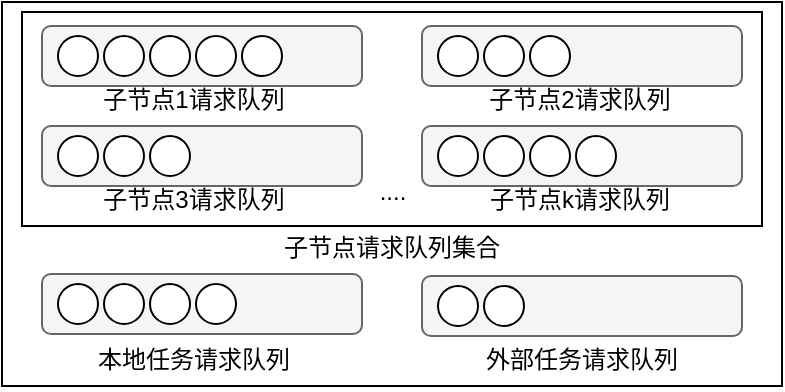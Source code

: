 <mxfile version="26.2.10">
  <diagram name="第 1 页" id="HVG5GsldBCJp14MCFW3S">
    <mxGraphModel dx="451" dy="299" grid="1" gridSize="10" guides="1" tooltips="1" connect="1" arrows="1" fold="1" page="1" pageScale="1" pageWidth="827" pageHeight="1169" math="0" shadow="0">
      <root>
        <mxCell id="0" />
        <mxCell id="1" parent="0" />
        <mxCell id="Q14jUxAjCm6_SwhUG6i5-1" value="" style="rounded=0;whiteSpace=wrap;html=1;" vertex="1" parent="1">
          <mxGeometry x="250" y="408" width="390" height="192" as="geometry" />
        </mxCell>
        <mxCell id="Q14jUxAjCm6_SwhUG6i5-2" value="" style="rounded=0;whiteSpace=wrap;html=1;" vertex="1" parent="1">
          <mxGeometry x="260" y="413" width="370" height="107" as="geometry" />
        </mxCell>
        <mxCell id="Q14jUxAjCm6_SwhUG6i5-3" value="子节点1请求队列" style="text;html=1;align=center;verticalAlign=middle;whiteSpace=wrap;rounded=0;" vertex="1" parent="1">
          <mxGeometry x="278" y="442" width="136" height="30" as="geometry" />
        </mxCell>
        <mxCell id="Q14jUxAjCm6_SwhUG6i5-4" value="外部任务请求队列" style="text;html=1;align=center;verticalAlign=middle;whiteSpace=wrap;rounded=0;" vertex="1" parent="1">
          <mxGeometry x="472" y="572" width="136" height="30" as="geometry" />
        </mxCell>
        <mxCell id="Q14jUxAjCm6_SwhUG6i5-5" value="" style="group" vertex="1" connectable="0" parent="1">
          <mxGeometry x="270" y="420" width="160" height="30" as="geometry" />
        </mxCell>
        <mxCell id="Q14jUxAjCm6_SwhUG6i5-6" value="" style="rounded=1;whiteSpace=wrap;html=1;fillColor=#f5f5f5;fontColor=#333333;strokeColor=#666666;" vertex="1" parent="Q14jUxAjCm6_SwhUG6i5-5">
          <mxGeometry width="160" height="30" as="geometry" />
        </mxCell>
        <mxCell id="Q14jUxAjCm6_SwhUG6i5-7" value="" style="ellipse;whiteSpace=wrap;html=1;aspect=fixed;" vertex="1" parent="Q14jUxAjCm6_SwhUG6i5-5">
          <mxGeometry x="8" y="5" width="20" height="20" as="geometry" />
        </mxCell>
        <mxCell id="Q14jUxAjCm6_SwhUG6i5-8" value="" style="ellipse;whiteSpace=wrap;html=1;aspect=fixed;" vertex="1" parent="Q14jUxAjCm6_SwhUG6i5-5">
          <mxGeometry x="31" y="5" width="20" height="20" as="geometry" />
        </mxCell>
        <mxCell id="Q14jUxAjCm6_SwhUG6i5-9" value="" style="ellipse;whiteSpace=wrap;html=1;aspect=fixed;" vertex="1" parent="Q14jUxAjCm6_SwhUG6i5-5">
          <mxGeometry x="54" y="5" width="20" height="20" as="geometry" />
        </mxCell>
        <mxCell id="Q14jUxAjCm6_SwhUG6i5-10" value="" style="ellipse;whiteSpace=wrap;html=1;aspect=fixed;" vertex="1" parent="Q14jUxAjCm6_SwhUG6i5-5">
          <mxGeometry x="77" y="5" width="20" height="20" as="geometry" />
        </mxCell>
        <mxCell id="Q14jUxAjCm6_SwhUG6i5-11" value="" style="ellipse;whiteSpace=wrap;html=1;aspect=fixed;" vertex="1" parent="Q14jUxAjCm6_SwhUG6i5-5">
          <mxGeometry x="100" y="5" width="20" height="20" as="geometry" />
        </mxCell>
        <mxCell id="Q14jUxAjCm6_SwhUG6i5-12" value="" style="group" vertex="1" connectable="0" parent="1">
          <mxGeometry x="460" y="420" width="160" height="30" as="geometry" />
        </mxCell>
        <mxCell id="Q14jUxAjCm6_SwhUG6i5-13" value="" style="rounded=1;whiteSpace=wrap;html=1;fillColor=#f5f5f5;fontColor=#333333;strokeColor=#666666;" vertex="1" parent="Q14jUxAjCm6_SwhUG6i5-12">
          <mxGeometry width="160" height="30" as="geometry" />
        </mxCell>
        <mxCell id="Q14jUxAjCm6_SwhUG6i5-14" value="" style="ellipse;whiteSpace=wrap;html=1;aspect=fixed;" vertex="1" parent="Q14jUxAjCm6_SwhUG6i5-12">
          <mxGeometry x="8" y="5" width="20" height="20" as="geometry" />
        </mxCell>
        <mxCell id="Q14jUxAjCm6_SwhUG6i5-15" value="" style="ellipse;whiteSpace=wrap;html=1;aspect=fixed;" vertex="1" parent="Q14jUxAjCm6_SwhUG6i5-12">
          <mxGeometry x="31" y="5" width="20" height="20" as="geometry" />
        </mxCell>
        <mxCell id="Q14jUxAjCm6_SwhUG6i5-16" value="" style="ellipse;whiteSpace=wrap;html=1;aspect=fixed;" vertex="1" parent="Q14jUxAjCm6_SwhUG6i5-12">
          <mxGeometry x="54" y="5" width="20" height="20" as="geometry" />
        </mxCell>
        <mxCell id="Q14jUxAjCm6_SwhUG6i5-17" value="子节点2请求队列" style="text;html=1;align=center;verticalAlign=middle;whiteSpace=wrap;rounded=0;" vertex="1" parent="1">
          <mxGeometry x="471" y="442" width="136" height="30" as="geometry" />
        </mxCell>
        <mxCell id="Q14jUxAjCm6_SwhUG6i5-18" value="子节点k请求队列" style="text;html=1;align=center;verticalAlign=middle;whiteSpace=wrap;rounded=0;" vertex="1" parent="1">
          <mxGeometry x="471" y="492" width="136" height="30" as="geometry" />
        </mxCell>
        <mxCell id="Q14jUxAjCm6_SwhUG6i5-19" value="...." style="text;html=1;align=center;verticalAlign=middle;resizable=0;points=[];autosize=1;strokeColor=none;fillColor=none;" vertex="1" parent="1">
          <mxGeometry x="425" y="488" width="40" height="30" as="geometry" />
        </mxCell>
        <mxCell id="Q14jUxAjCm6_SwhUG6i5-20" value="" style="group" vertex="1" connectable="0" parent="1">
          <mxGeometry x="460" y="545" width="160" height="30" as="geometry" />
        </mxCell>
        <mxCell id="Q14jUxAjCm6_SwhUG6i5-21" value="" style="rounded=1;whiteSpace=wrap;html=1;fillColor=#f5f5f5;fontColor=#333333;strokeColor=#666666;" vertex="1" parent="Q14jUxAjCm6_SwhUG6i5-20">
          <mxGeometry width="160" height="30" as="geometry" />
        </mxCell>
        <mxCell id="Q14jUxAjCm6_SwhUG6i5-22" value="" style="ellipse;whiteSpace=wrap;html=1;aspect=fixed;" vertex="1" parent="Q14jUxAjCm6_SwhUG6i5-20">
          <mxGeometry x="8" y="5" width="20" height="20" as="geometry" />
        </mxCell>
        <mxCell id="Q14jUxAjCm6_SwhUG6i5-23" value="" style="ellipse;whiteSpace=wrap;html=1;aspect=fixed;" vertex="1" parent="Q14jUxAjCm6_SwhUG6i5-20">
          <mxGeometry x="31" y="5" width="20" height="20" as="geometry" />
        </mxCell>
        <mxCell id="Q14jUxAjCm6_SwhUG6i5-24" value="" style="group" vertex="1" connectable="0" parent="1">
          <mxGeometry x="460" y="470" width="160" height="30" as="geometry" />
        </mxCell>
        <mxCell id="Q14jUxAjCm6_SwhUG6i5-25" value="" style="rounded=1;whiteSpace=wrap;html=1;fillColor=#f5f5f5;fontColor=#333333;strokeColor=#666666;" vertex="1" parent="Q14jUxAjCm6_SwhUG6i5-24">
          <mxGeometry width="160" height="30" as="geometry" />
        </mxCell>
        <mxCell id="Q14jUxAjCm6_SwhUG6i5-26" value="" style="ellipse;whiteSpace=wrap;html=1;aspect=fixed;" vertex="1" parent="Q14jUxAjCm6_SwhUG6i5-24">
          <mxGeometry x="8" y="5" width="20" height="20" as="geometry" />
        </mxCell>
        <mxCell id="Q14jUxAjCm6_SwhUG6i5-27" value="" style="ellipse;whiteSpace=wrap;html=1;aspect=fixed;" vertex="1" parent="Q14jUxAjCm6_SwhUG6i5-24">
          <mxGeometry x="31" y="5" width="20" height="20" as="geometry" />
        </mxCell>
        <mxCell id="Q14jUxAjCm6_SwhUG6i5-28" value="" style="ellipse;whiteSpace=wrap;html=1;aspect=fixed;" vertex="1" parent="Q14jUxAjCm6_SwhUG6i5-24">
          <mxGeometry x="54" y="5" width="20" height="20" as="geometry" />
        </mxCell>
        <mxCell id="Q14jUxAjCm6_SwhUG6i5-29" value="" style="ellipse;whiteSpace=wrap;html=1;aspect=fixed;" vertex="1" parent="Q14jUxAjCm6_SwhUG6i5-24">
          <mxGeometry x="77" y="5" width="20" height="20" as="geometry" />
        </mxCell>
        <mxCell id="Q14jUxAjCm6_SwhUG6i5-30" value="" style="group" vertex="1" connectable="0" parent="1">
          <mxGeometry x="270" y="544" width="160" height="30" as="geometry" />
        </mxCell>
        <mxCell id="Q14jUxAjCm6_SwhUG6i5-31" value="" style="rounded=1;whiteSpace=wrap;html=1;fillColor=#f5f5f5;fontColor=#333333;strokeColor=#666666;" vertex="1" parent="Q14jUxAjCm6_SwhUG6i5-30">
          <mxGeometry width="160" height="30" as="geometry" />
        </mxCell>
        <mxCell id="Q14jUxAjCm6_SwhUG6i5-32" value="" style="ellipse;whiteSpace=wrap;html=1;aspect=fixed;" vertex="1" parent="Q14jUxAjCm6_SwhUG6i5-30">
          <mxGeometry x="8" y="5" width="20" height="20" as="geometry" />
        </mxCell>
        <mxCell id="Q14jUxAjCm6_SwhUG6i5-33" value="" style="ellipse;whiteSpace=wrap;html=1;aspect=fixed;" vertex="1" parent="Q14jUxAjCm6_SwhUG6i5-30">
          <mxGeometry x="31" y="5" width="20" height="20" as="geometry" />
        </mxCell>
        <mxCell id="Q14jUxAjCm6_SwhUG6i5-34" value="" style="ellipse;whiteSpace=wrap;html=1;aspect=fixed;" vertex="1" parent="Q14jUxAjCm6_SwhUG6i5-30">
          <mxGeometry x="54" y="5" width="20" height="20" as="geometry" />
        </mxCell>
        <mxCell id="Q14jUxAjCm6_SwhUG6i5-35" value="" style="ellipse;whiteSpace=wrap;html=1;aspect=fixed;" vertex="1" parent="Q14jUxAjCm6_SwhUG6i5-30">
          <mxGeometry x="77" y="5" width="20" height="20" as="geometry" />
        </mxCell>
        <mxCell id="Q14jUxAjCm6_SwhUG6i5-36" value="本地任务请求队列" style="text;html=1;align=center;verticalAlign=middle;whiteSpace=wrap;rounded=0;" vertex="1" parent="1">
          <mxGeometry x="278" y="572" width="136" height="30" as="geometry" />
        </mxCell>
        <mxCell id="Q14jUxAjCm6_SwhUG6i5-37" value="子节点3请求队列" style="text;html=1;align=center;verticalAlign=middle;whiteSpace=wrap;rounded=0;" vertex="1" parent="1">
          <mxGeometry x="278" y="492" width="136" height="30" as="geometry" />
        </mxCell>
        <mxCell id="Q14jUxAjCm6_SwhUG6i5-38" value="" style="group" vertex="1" connectable="0" parent="1">
          <mxGeometry x="270" y="470" width="160" height="30" as="geometry" />
        </mxCell>
        <mxCell id="Q14jUxAjCm6_SwhUG6i5-39" value="" style="rounded=1;whiteSpace=wrap;html=1;fillColor=#f5f5f5;fontColor=#333333;strokeColor=#666666;" vertex="1" parent="Q14jUxAjCm6_SwhUG6i5-38">
          <mxGeometry width="160" height="30" as="geometry" />
        </mxCell>
        <mxCell id="Q14jUxAjCm6_SwhUG6i5-40" value="" style="ellipse;whiteSpace=wrap;html=1;aspect=fixed;" vertex="1" parent="Q14jUxAjCm6_SwhUG6i5-38">
          <mxGeometry x="8" y="5" width="20" height="20" as="geometry" />
        </mxCell>
        <mxCell id="Q14jUxAjCm6_SwhUG6i5-41" value="" style="ellipse;whiteSpace=wrap;html=1;aspect=fixed;" vertex="1" parent="Q14jUxAjCm6_SwhUG6i5-38">
          <mxGeometry x="31" y="5" width="20" height="20" as="geometry" />
        </mxCell>
        <mxCell id="Q14jUxAjCm6_SwhUG6i5-42" value="" style="ellipse;whiteSpace=wrap;html=1;aspect=fixed;" vertex="1" parent="Q14jUxAjCm6_SwhUG6i5-38">
          <mxGeometry x="54" y="5" width="20" height="20" as="geometry" />
        </mxCell>
        <mxCell id="Q14jUxAjCm6_SwhUG6i5-43" value="子节点请求队列集合" style="text;html=1;align=center;verticalAlign=middle;whiteSpace=wrap;rounded=0;" vertex="1" parent="1">
          <mxGeometry x="377" y="516" width="136" height="30" as="geometry" />
        </mxCell>
      </root>
    </mxGraphModel>
  </diagram>
</mxfile>
